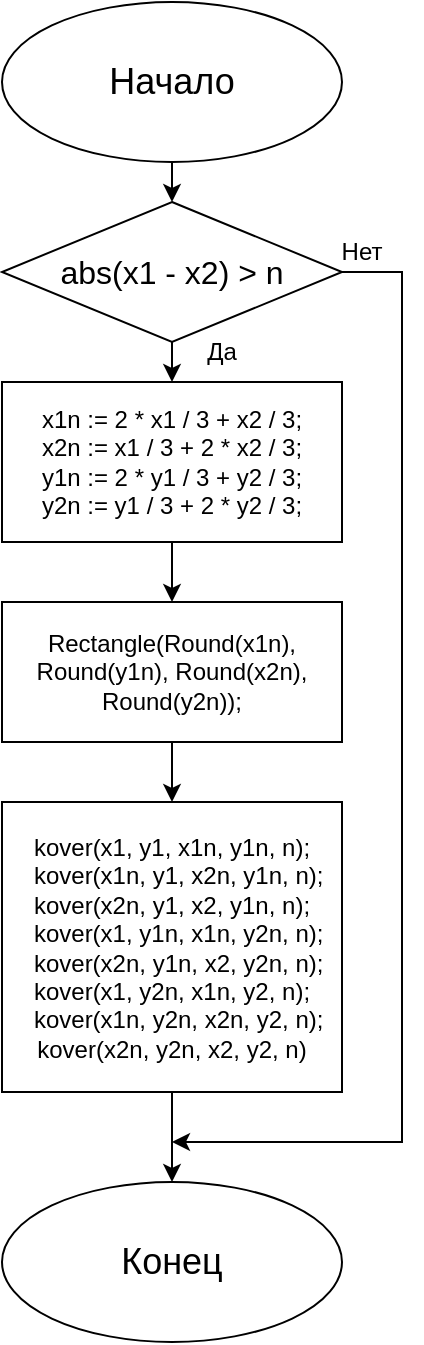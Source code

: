 <mxfile version="24.1.0" type="device">
  <diagram name="Страница — 1" id="k0BnB_mR2-notkh1yUZD">
    <mxGraphModel dx="1071" dy="705" grid="1" gridSize="10" guides="1" tooltips="1" connect="1" arrows="1" fold="1" page="1" pageScale="1" pageWidth="827" pageHeight="1169" math="0" shadow="0">
      <root>
        <mxCell id="0" />
        <mxCell id="1" parent="0" />
        <mxCell id="g6LHZwPIn7G6scIwCDvx-7" style="edgeStyle=orthogonalEdgeStyle;rounded=0;orthogonalLoop=1;jettySize=auto;html=1;exitX=0.5;exitY=1;exitDx=0;exitDy=0;entryX=0.5;entryY=0;entryDx=0;entryDy=0;" edge="1" parent="1" source="g6LHZwPIn7G6scIwCDvx-1" target="g6LHZwPIn7G6scIwCDvx-2">
          <mxGeometry relative="1" as="geometry" />
        </mxCell>
        <mxCell id="g6LHZwPIn7G6scIwCDvx-1" value="&lt;font style=&quot;font-size: 18px;&quot;&gt;Начало&lt;/font&gt;" style="ellipse;whiteSpace=wrap;html=1;" vertex="1" parent="1">
          <mxGeometry x="320" y="40" width="170" height="80" as="geometry" />
        </mxCell>
        <mxCell id="g6LHZwPIn7G6scIwCDvx-8" style="edgeStyle=orthogonalEdgeStyle;rounded=0;orthogonalLoop=1;jettySize=auto;html=1;exitX=0.5;exitY=1;exitDx=0;exitDy=0;entryX=0.5;entryY=0;entryDx=0;entryDy=0;" edge="1" parent="1" source="g6LHZwPIn7G6scIwCDvx-2" target="g6LHZwPIn7G6scIwCDvx-3">
          <mxGeometry relative="1" as="geometry" />
        </mxCell>
        <mxCell id="g6LHZwPIn7G6scIwCDvx-12" style="edgeStyle=orthogonalEdgeStyle;rounded=0;orthogonalLoop=1;jettySize=auto;html=1;exitX=1;exitY=0.5;exitDx=0;exitDy=0;" edge="1" parent="1" source="g6LHZwPIn7G6scIwCDvx-2">
          <mxGeometry relative="1" as="geometry">
            <mxPoint x="405" y="610" as="targetPoint" />
            <Array as="points">
              <mxPoint x="520" y="175" />
              <mxPoint x="520" y="610" />
            </Array>
          </mxGeometry>
        </mxCell>
        <mxCell id="g6LHZwPIn7G6scIwCDvx-2" value="&lt;font style=&quot;font-size: 16px;&quot;&gt;abs(x1 - x2) &amp;gt; n&lt;/font&gt;" style="rhombus;whiteSpace=wrap;html=1;" vertex="1" parent="1">
          <mxGeometry x="320" y="140" width="170" height="70" as="geometry" />
        </mxCell>
        <mxCell id="g6LHZwPIn7G6scIwCDvx-9" style="edgeStyle=orthogonalEdgeStyle;rounded=0;orthogonalLoop=1;jettySize=auto;html=1;exitX=0.5;exitY=1;exitDx=0;exitDy=0;entryX=0.5;entryY=0;entryDx=0;entryDy=0;" edge="1" parent="1" source="g6LHZwPIn7G6scIwCDvx-3" target="g6LHZwPIn7G6scIwCDvx-4">
          <mxGeometry relative="1" as="geometry" />
        </mxCell>
        <mxCell id="g6LHZwPIn7G6scIwCDvx-3" value="&lt;div&gt;x1n := 2 * x1 / 3 + x2 / 3;&lt;/div&gt;&lt;div&gt;x2n := x1 / 3 + 2 * x2 / 3;&lt;/div&gt;&lt;div&gt;y1n := 2 * y1 / 3 + y2 / 3;&lt;/div&gt;&lt;div&gt;y2n := y1 / 3 + 2 * y2 / 3;&lt;/div&gt;" style="rounded=0;whiteSpace=wrap;html=1;" vertex="1" parent="1">
          <mxGeometry x="320" y="230" width="170" height="80" as="geometry" />
        </mxCell>
        <mxCell id="g6LHZwPIn7G6scIwCDvx-10" style="edgeStyle=orthogonalEdgeStyle;rounded=0;orthogonalLoop=1;jettySize=auto;html=1;exitX=0.5;exitY=1;exitDx=0;exitDy=0;entryX=0.5;entryY=0;entryDx=0;entryDy=0;" edge="1" parent="1" source="g6LHZwPIn7G6scIwCDvx-4" target="g6LHZwPIn7G6scIwCDvx-5">
          <mxGeometry relative="1" as="geometry" />
        </mxCell>
        <mxCell id="g6LHZwPIn7G6scIwCDvx-4" value="Rectangle(Round(x1n), Round(y1n), Round(x2n), Round(y2n));" style="rounded=0;whiteSpace=wrap;html=1;" vertex="1" parent="1">
          <mxGeometry x="320" y="340" width="170" height="70" as="geometry" />
        </mxCell>
        <mxCell id="g6LHZwPIn7G6scIwCDvx-11" style="edgeStyle=orthogonalEdgeStyle;rounded=0;orthogonalLoop=1;jettySize=auto;html=1;exitX=0.5;exitY=1;exitDx=0;exitDy=0;entryX=0.5;entryY=0;entryDx=0;entryDy=0;" edge="1" parent="1" source="g6LHZwPIn7G6scIwCDvx-5" target="g6LHZwPIn7G6scIwCDvx-6">
          <mxGeometry relative="1" as="geometry" />
        </mxCell>
        <mxCell id="g6LHZwPIn7G6scIwCDvx-5" value="&lt;div&gt;kover(x1, y1, x1n, y1n, n);&lt;/div&gt;&lt;div&gt;&amp;nbsp; kover(x1n, y1, x2n, y1n, n);&lt;/div&gt;&lt;div&gt;kover(x2n, y1, x2, y1n, n);&lt;/div&gt;&lt;div&gt;&amp;nbsp; kover(x1, y1n, x1n, y2n, n);&lt;/div&gt;&lt;div&gt;&amp;nbsp; kover(x2n, y1n, x2, y2n, n);&lt;/div&gt;&lt;div&gt;kover(x1, y2n, x1n, y2, n);&lt;/div&gt;&lt;div&gt;&amp;nbsp; kover(x1n, y2n, x2n, y2, n);&lt;/div&gt;&lt;div&gt;kover(x2n, y2n, x2, y2, n)&lt;/div&gt;" style="rounded=0;whiteSpace=wrap;html=1;" vertex="1" parent="1">
          <mxGeometry x="320" y="440" width="170" height="145" as="geometry" />
        </mxCell>
        <mxCell id="g6LHZwPIn7G6scIwCDvx-6" value="&lt;font style=&quot;font-size: 18px;&quot;&gt;Конец&lt;/font&gt;" style="ellipse;whiteSpace=wrap;html=1;" vertex="1" parent="1">
          <mxGeometry x="320" y="630" width="170" height="80" as="geometry" />
        </mxCell>
        <mxCell id="g6LHZwPIn7G6scIwCDvx-13" value="Нет" style="text;html=1;align=center;verticalAlign=middle;whiteSpace=wrap;rounded=0;" vertex="1" parent="1">
          <mxGeometry x="470" y="150" width="60" height="30" as="geometry" />
        </mxCell>
        <mxCell id="g6LHZwPIn7G6scIwCDvx-14" value="Да" style="text;html=1;align=center;verticalAlign=middle;whiteSpace=wrap;rounded=0;" vertex="1" parent="1">
          <mxGeometry x="400" y="200" width="60" height="30" as="geometry" />
        </mxCell>
      </root>
    </mxGraphModel>
  </diagram>
</mxfile>
